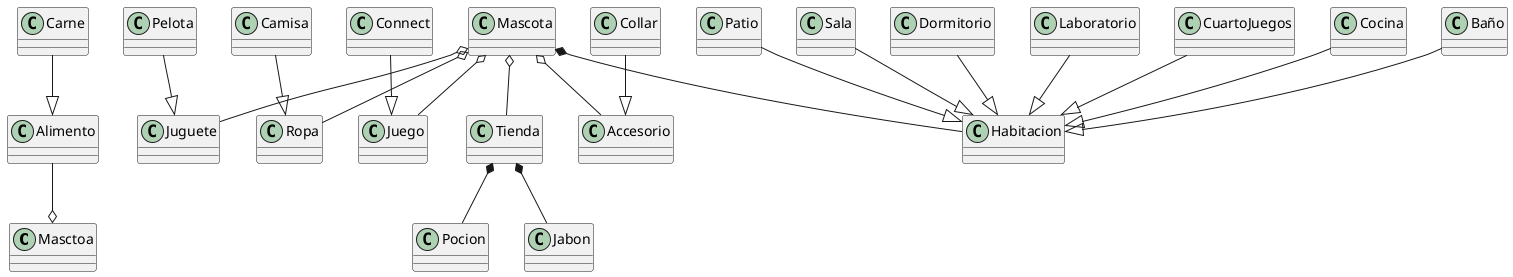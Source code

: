 @startuml mascota

class Masctoa
class Alimento
class Carne
class Juguete
class Pelota
class Ropa
class Camisa
class Connect
class Juego
class Tienda 
class Pocion
class Jabon
class Accesorio
class Collar
class Habitacion
class Baño
class Patio
class Sala
class Dormitorio
class Laboratorio
class CuartoJuegos
class Cocina

Alimento --o Masctoa
Pelota --|> Juguete
Mascota o-- Juguete
Carne --|> Alimento
Camisa --|> Ropa
Mascota o-- Ropa
Mascota o-- Juego
Connect --|> Juego
Mascota o-- Tienda
Tienda *-- Pocion
Tienda *-- Jabon
Mascota o-- Accesorio
Collar --|> Accesorio
Mascota *-- Habitacion
Cocina --|> Habitacion
Baño --|> Habitacion
CuartoJuegos --|> Habitacion
Laboratorio --|> Habitacion
Dormitorio --|> Habitacion
Sala --|> Habitacion
Patio --|> Habitacion

@enduml